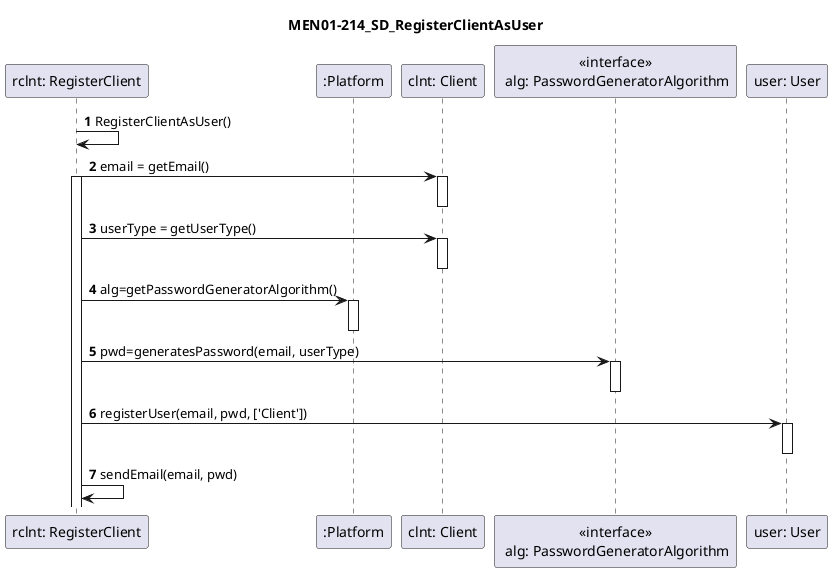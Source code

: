 @startuml
autonumber
title MEN01-214_SD_RegisterClientAsUser
participant "rclnt: RegisterClient" as RCLNT
participant ":Platform" as PLAT
participant "clnt: Client" as CLNT
participant "<<interface>>\n alg: PasswordGeneratorAlgorithm" as PASS
participant "user: User" as USER


RCLNT -> RCLNT: RegisterClientAsUser()

RCLNT -> CLNT: email = getEmail()
activate CLNT
deactivate CLNT

activate RCLNT
RCLNT -> CLNT: userType = getUserType()
activate CLNT
deactivate CLNT

RCLNT -> PLAT: alg=getPasswordGeneratorAlgorithm()
activate PLAT
deactivate PLAT

RCLNT -> PASS: pwd=generatesPassword(email, userType)
activate PASS
deactivate PASS

RCLNT -> USER : registerUser(email, pwd, ['Client'])
activate USER
deactivate USER


RCLNT -> RCLNT : sendEmail(email, pwd)


@enduml


